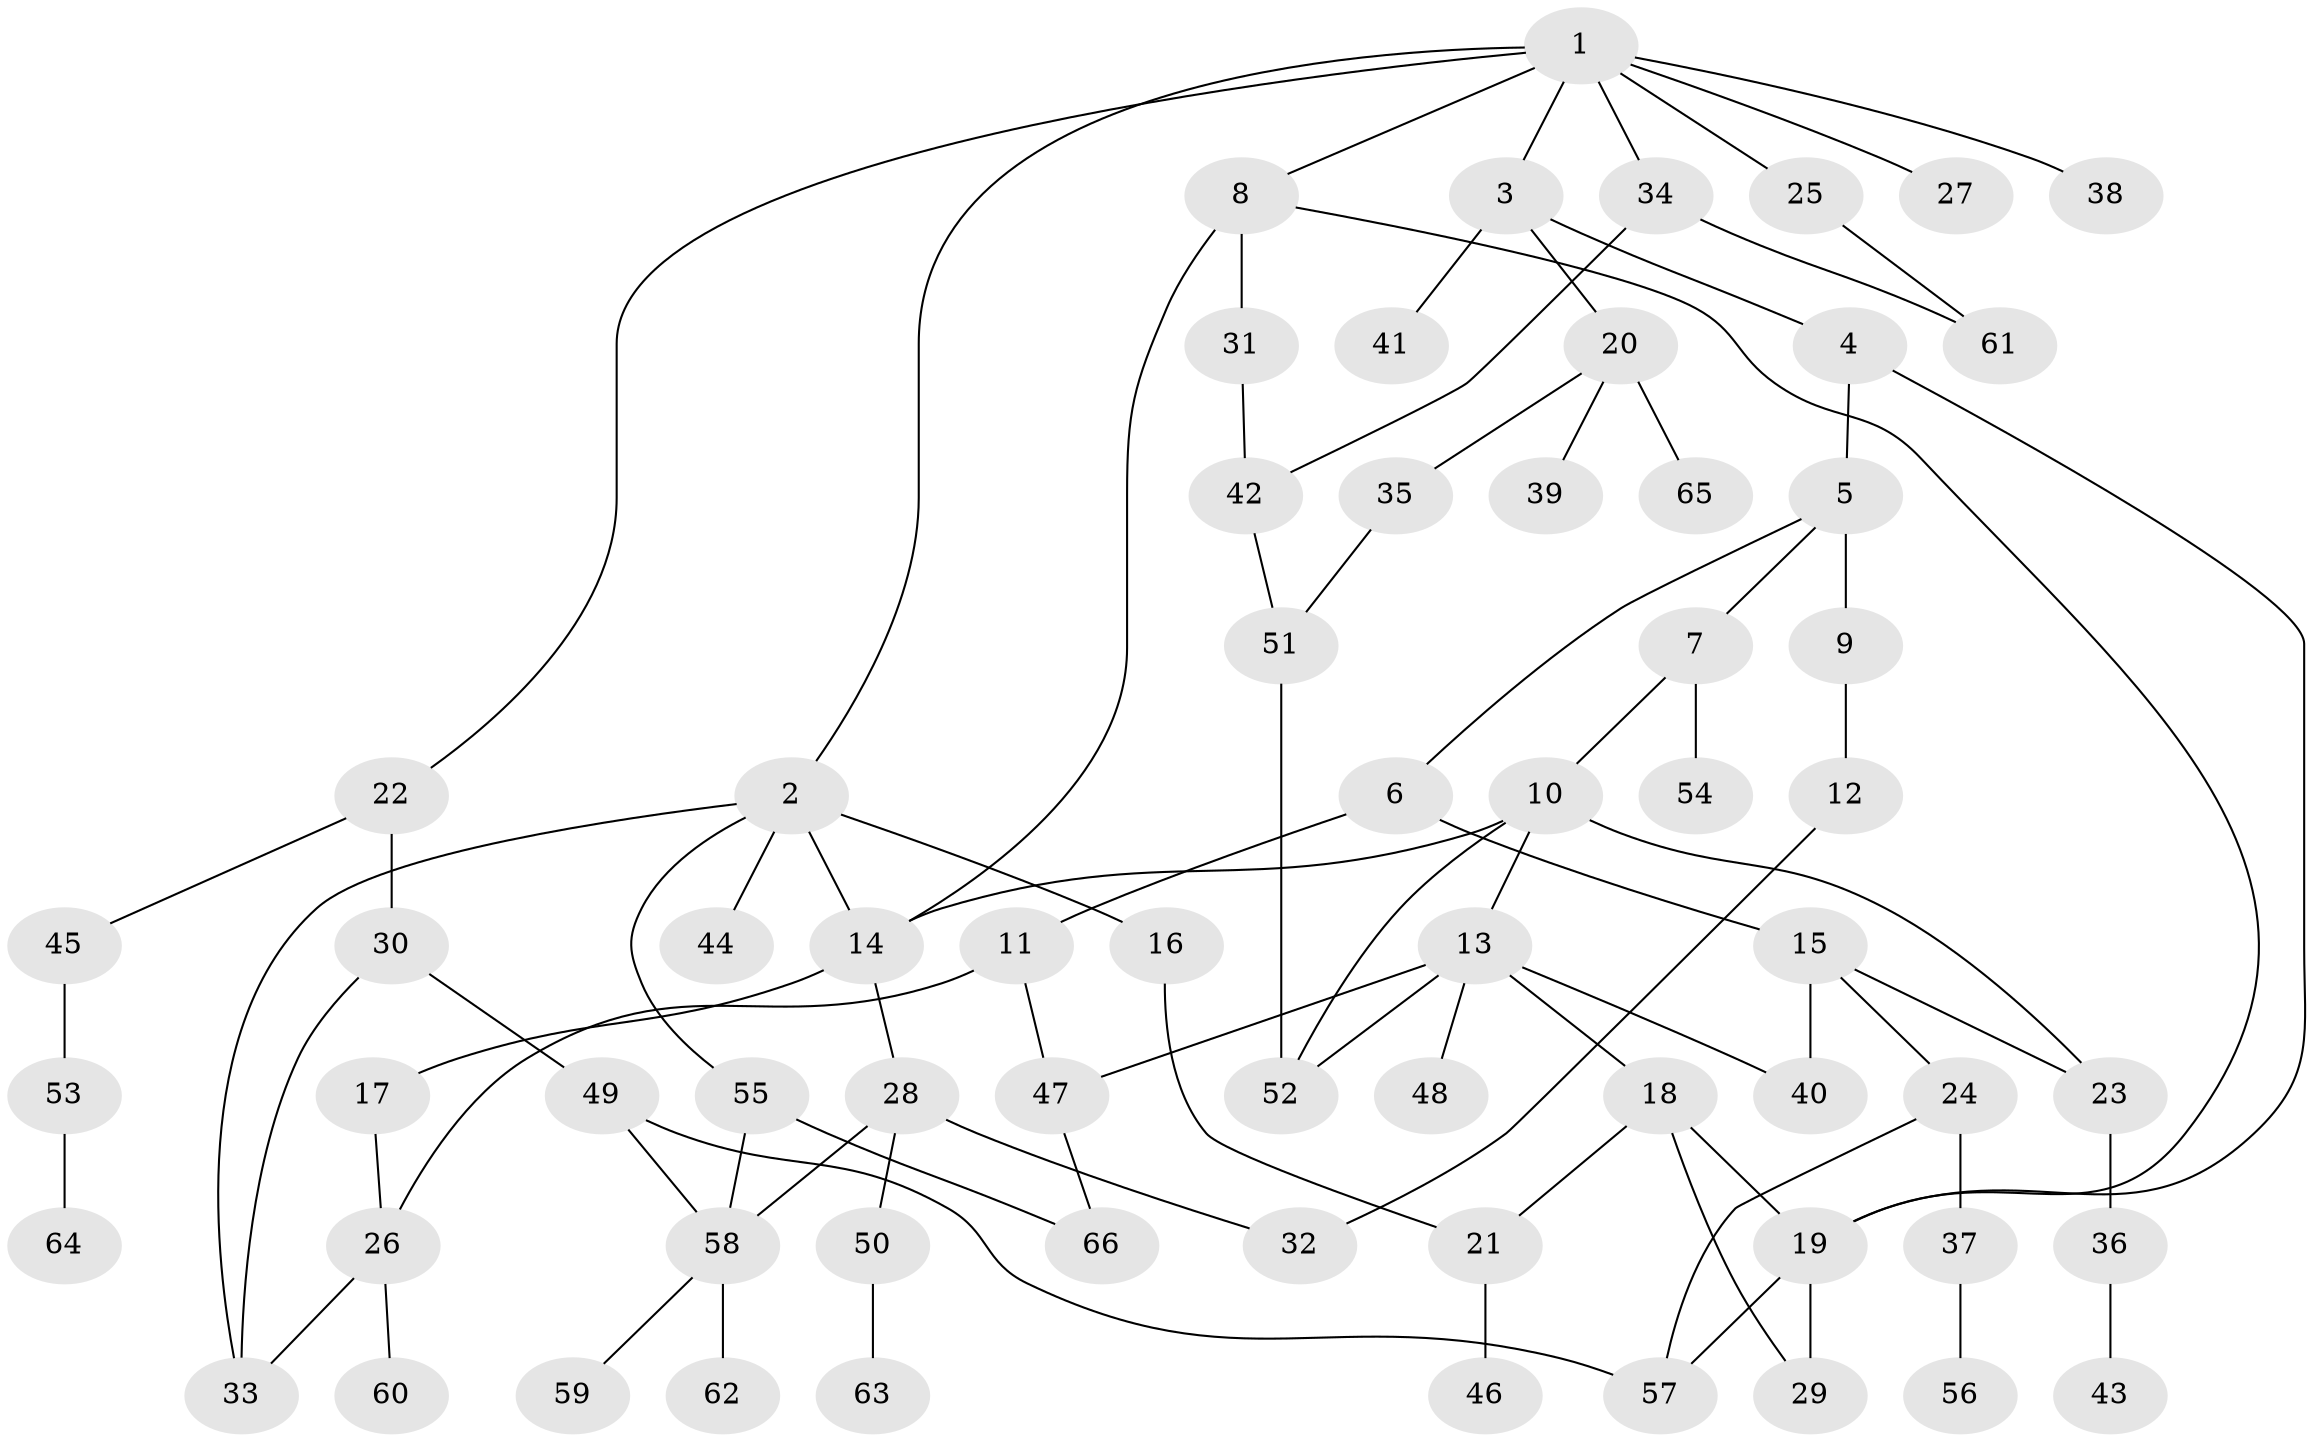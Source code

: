 // original degree distribution, {5: 0.05343511450381679, 7: 0.007633587786259542, 3: 0.20610687022900764, 4: 0.07633587786259542, 6: 0.022900763358778626, 2: 0.32061068702290074, 1: 0.31297709923664124}
// Generated by graph-tools (version 1.1) at 2025/34/03/09/25 02:34:23]
// undirected, 66 vertices, 88 edges
graph export_dot {
graph [start="1"]
  node [color=gray90,style=filled];
  1;
  2;
  3;
  4;
  5;
  6;
  7;
  8;
  9;
  10;
  11;
  12;
  13;
  14;
  15;
  16;
  17;
  18;
  19;
  20;
  21;
  22;
  23;
  24;
  25;
  26;
  27;
  28;
  29;
  30;
  31;
  32;
  33;
  34;
  35;
  36;
  37;
  38;
  39;
  40;
  41;
  42;
  43;
  44;
  45;
  46;
  47;
  48;
  49;
  50;
  51;
  52;
  53;
  54;
  55;
  56;
  57;
  58;
  59;
  60;
  61;
  62;
  63;
  64;
  65;
  66;
  1 -- 2 [weight=1.0];
  1 -- 3 [weight=1.0];
  1 -- 8 [weight=1.0];
  1 -- 22 [weight=1.0];
  1 -- 25 [weight=1.0];
  1 -- 27 [weight=1.0];
  1 -- 34 [weight=1.0];
  1 -- 38 [weight=1.0];
  2 -- 14 [weight=1.0];
  2 -- 16 [weight=1.0];
  2 -- 33 [weight=1.0];
  2 -- 44 [weight=1.0];
  2 -- 55 [weight=1.0];
  3 -- 4 [weight=1.0];
  3 -- 20 [weight=1.0];
  3 -- 41 [weight=1.0];
  4 -- 5 [weight=1.0];
  4 -- 19 [weight=1.0];
  5 -- 6 [weight=1.0];
  5 -- 7 [weight=1.0];
  5 -- 9 [weight=1.0];
  6 -- 11 [weight=1.0];
  6 -- 15 [weight=1.0];
  7 -- 10 [weight=1.0];
  7 -- 54 [weight=1.0];
  8 -- 14 [weight=1.0];
  8 -- 19 [weight=1.0];
  8 -- 31 [weight=3.0];
  9 -- 12 [weight=1.0];
  10 -- 13 [weight=1.0];
  10 -- 14 [weight=1.0];
  10 -- 23 [weight=1.0];
  10 -- 52 [weight=1.0];
  11 -- 26 [weight=1.0];
  11 -- 47 [weight=1.0];
  12 -- 32 [weight=1.0];
  13 -- 18 [weight=1.0];
  13 -- 40 [weight=1.0];
  13 -- 47 [weight=2.0];
  13 -- 48 [weight=1.0];
  13 -- 52 [weight=1.0];
  14 -- 17 [weight=1.0];
  14 -- 28 [weight=1.0];
  15 -- 23 [weight=1.0];
  15 -- 24 [weight=1.0];
  15 -- 40 [weight=2.0];
  16 -- 21 [weight=1.0];
  17 -- 26 [weight=1.0];
  18 -- 19 [weight=1.0];
  18 -- 21 [weight=1.0];
  18 -- 29 [weight=1.0];
  19 -- 29 [weight=4.0];
  19 -- 57 [weight=1.0];
  20 -- 35 [weight=1.0];
  20 -- 39 [weight=1.0];
  20 -- 65 [weight=1.0];
  21 -- 46 [weight=1.0];
  22 -- 30 [weight=1.0];
  22 -- 45 [weight=1.0];
  23 -- 36 [weight=2.0];
  24 -- 37 [weight=1.0];
  24 -- 57 [weight=1.0];
  25 -- 61 [weight=1.0];
  26 -- 33 [weight=1.0];
  26 -- 60 [weight=1.0];
  28 -- 32 [weight=1.0];
  28 -- 50 [weight=1.0];
  28 -- 58 [weight=1.0];
  30 -- 33 [weight=1.0];
  30 -- 49 [weight=1.0];
  31 -- 42 [weight=1.0];
  34 -- 42 [weight=1.0];
  34 -- 61 [weight=2.0];
  35 -- 51 [weight=1.0];
  36 -- 43 [weight=1.0];
  37 -- 56 [weight=1.0];
  42 -- 51 [weight=1.0];
  45 -- 53 [weight=1.0];
  47 -- 66 [weight=1.0];
  49 -- 57 [weight=1.0];
  49 -- 58 [weight=1.0];
  50 -- 63 [weight=1.0];
  51 -- 52 [weight=1.0];
  53 -- 64 [weight=1.0];
  55 -- 58 [weight=1.0];
  55 -- 66 [weight=1.0];
  58 -- 59 [weight=1.0];
  58 -- 62 [weight=1.0];
}
